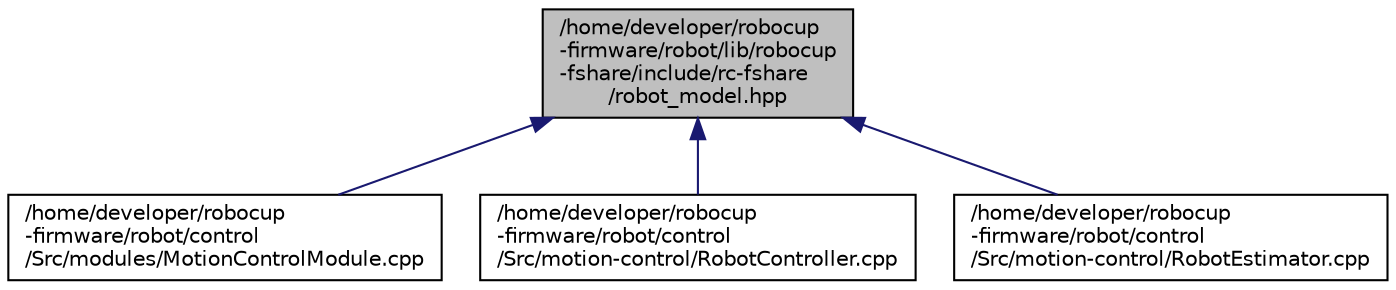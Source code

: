 digraph "/home/developer/robocup-firmware/robot/lib/robocup-fshare/include/rc-fshare/robot_model.hpp"
{
  edge [fontname="Helvetica",fontsize="10",labelfontname="Helvetica",labelfontsize="10"];
  node [fontname="Helvetica",fontsize="10",shape=record];
  Node4 [label="/home/developer/robocup\l-firmware/robot/lib/robocup\l-fshare/include/rc-fshare\l/robot_model.hpp",height=0.2,width=0.4,color="black", fillcolor="grey75", style="filled", fontcolor="black"];
  Node4 -> Node5 [dir="back",color="midnightblue",fontsize="10",style="solid",fontname="Helvetica"];
  Node5 [label="/home/developer/robocup\l-firmware/robot/control\l/Src/modules/MotionControlModule.cpp",height=0.2,width=0.4,color="black", fillcolor="white", style="filled",URL="$_motion_control_module_8cpp.html"];
  Node4 -> Node6 [dir="back",color="midnightblue",fontsize="10",style="solid",fontname="Helvetica"];
  Node6 [label="/home/developer/robocup\l-firmware/robot/control\l/Src/motion-control/RobotController.cpp",height=0.2,width=0.4,color="black", fillcolor="white", style="filled",URL="$_robot_controller_8cpp.html"];
  Node4 -> Node7 [dir="back",color="midnightblue",fontsize="10",style="solid",fontname="Helvetica"];
  Node7 [label="/home/developer/robocup\l-firmware/robot/control\l/Src/motion-control/RobotEstimator.cpp",height=0.2,width=0.4,color="black", fillcolor="white", style="filled",URL="$_robot_estimator_8cpp.html"];
}
